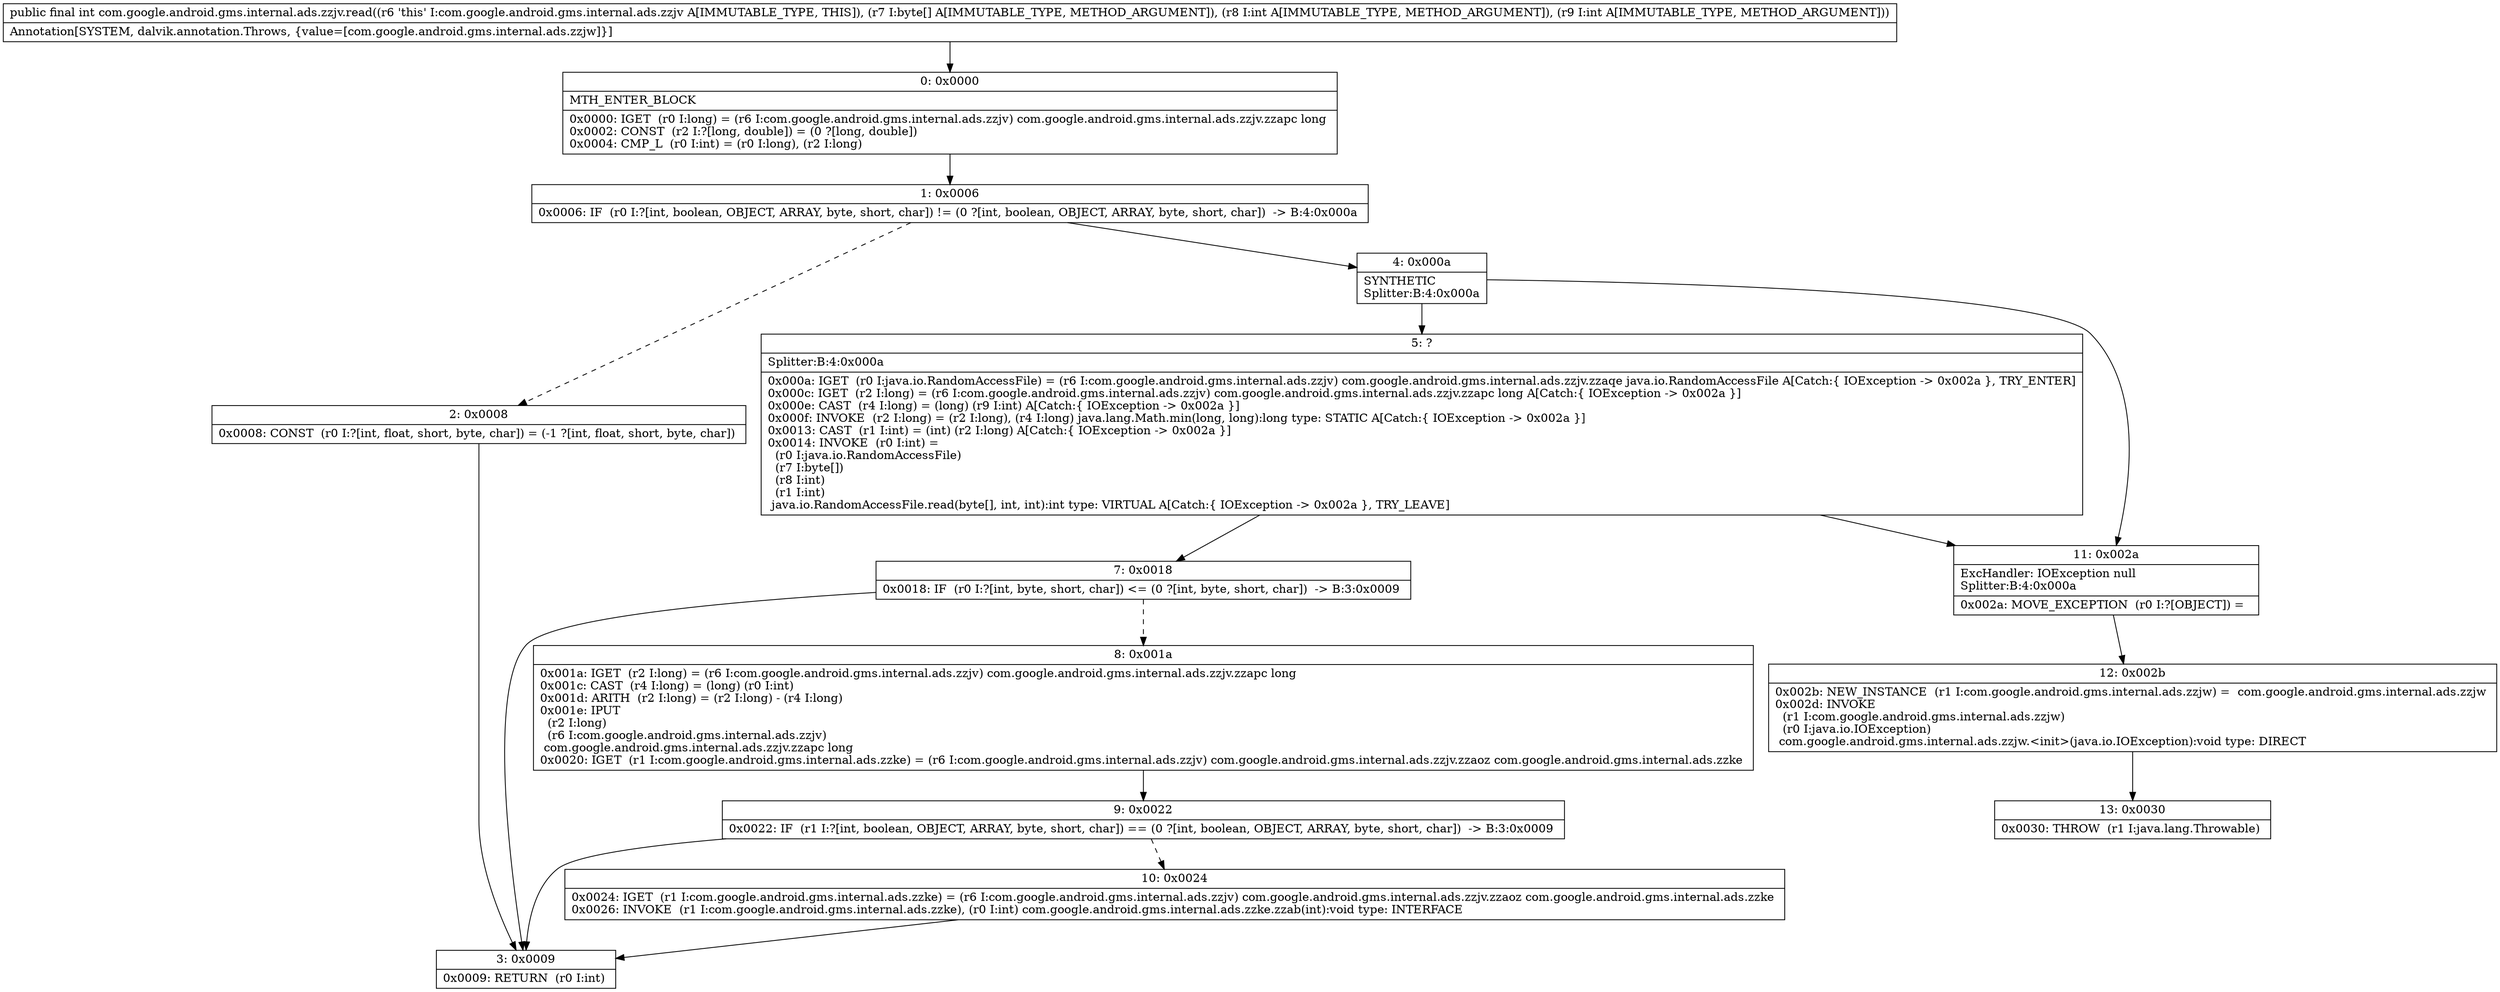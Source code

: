 digraph "CFG forcom.google.android.gms.internal.ads.zzjv.read([BII)I" {
Node_0 [shape=record,label="{0\:\ 0x0000|MTH_ENTER_BLOCK\l|0x0000: IGET  (r0 I:long) = (r6 I:com.google.android.gms.internal.ads.zzjv) com.google.android.gms.internal.ads.zzjv.zzapc long \l0x0002: CONST  (r2 I:?[long, double]) = (0 ?[long, double]) \l0x0004: CMP_L  (r0 I:int) = (r0 I:long), (r2 I:long) \l}"];
Node_1 [shape=record,label="{1\:\ 0x0006|0x0006: IF  (r0 I:?[int, boolean, OBJECT, ARRAY, byte, short, char]) != (0 ?[int, boolean, OBJECT, ARRAY, byte, short, char])  \-\> B:4:0x000a \l}"];
Node_2 [shape=record,label="{2\:\ 0x0008|0x0008: CONST  (r0 I:?[int, float, short, byte, char]) = (\-1 ?[int, float, short, byte, char]) \l}"];
Node_3 [shape=record,label="{3\:\ 0x0009|0x0009: RETURN  (r0 I:int) \l}"];
Node_4 [shape=record,label="{4\:\ 0x000a|SYNTHETIC\lSplitter:B:4:0x000a\l}"];
Node_5 [shape=record,label="{5\:\ ?|Splitter:B:4:0x000a\l|0x000a: IGET  (r0 I:java.io.RandomAccessFile) = (r6 I:com.google.android.gms.internal.ads.zzjv) com.google.android.gms.internal.ads.zzjv.zzaqe java.io.RandomAccessFile A[Catch:\{ IOException \-\> 0x002a \}, TRY_ENTER]\l0x000c: IGET  (r2 I:long) = (r6 I:com.google.android.gms.internal.ads.zzjv) com.google.android.gms.internal.ads.zzjv.zzapc long A[Catch:\{ IOException \-\> 0x002a \}]\l0x000e: CAST  (r4 I:long) = (long) (r9 I:int) A[Catch:\{ IOException \-\> 0x002a \}]\l0x000f: INVOKE  (r2 I:long) = (r2 I:long), (r4 I:long) java.lang.Math.min(long, long):long type: STATIC A[Catch:\{ IOException \-\> 0x002a \}]\l0x0013: CAST  (r1 I:int) = (int) (r2 I:long) A[Catch:\{ IOException \-\> 0x002a \}]\l0x0014: INVOKE  (r0 I:int) = \l  (r0 I:java.io.RandomAccessFile)\l  (r7 I:byte[])\l  (r8 I:int)\l  (r1 I:int)\l java.io.RandomAccessFile.read(byte[], int, int):int type: VIRTUAL A[Catch:\{ IOException \-\> 0x002a \}, TRY_LEAVE]\l}"];
Node_7 [shape=record,label="{7\:\ 0x0018|0x0018: IF  (r0 I:?[int, byte, short, char]) \<= (0 ?[int, byte, short, char])  \-\> B:3:0x0009 \l}"];
Node_8 [shape=record,label="{8\:\ 0x001a|0x001a: IGET  (r2 I:long) = (r6 I:com.google.android.gms.internal.ads.zzjv) com.google.android.gms.internal.ads.zzjv.zzapc long \l0x001c: CAST  (r4 I:long) = (long) (r0 I:int) \l0x001d: ARITH  (r2 I:long) = (r2 I:long) \- (r4 I:long) \l0x001e: IPUT  \l  (r2 I:long)\l  (r6 I:com.google.android.gms.internal.ads.zzjv)\l com.google.android.gms.internal.ads.zzjv.zzapc long \l0x0020: IGET  (r1 I:com.google.android.gms.internal.ads.zzke) = (r6 I:com.google.android.gms.internal.ads.zzjv) com.google.android.gms.internal.ads.zzjv.zzaoz com.google.android.gms.internal.ads.zzke \l}"];
Node_9 [shape=record,label="{9\:\ 0x0022|0x0022: IF  (r1 I:?[int, boolean, OBJECT, ARRAY, byte, short, char]) == (0 ?[int, boolean, OBJECT, ARRAY, byte, short, char])  \-\> B:3:0x0009 \l}"];
Node_10 [shape=record,label="{10\:\ 0x0024|0x0024: IGET  (r1 I:com.google.android.gms.internal.ads.zzke) = (r6 I:com.google.android.gms.internal.ads.zzjv) com.google.android.gms.internal.ads.zzjv.zzaoz com.google.android.gms.internal.ads.zzke \l0x0026: INVOKE  (r1 I:com.google.android.gms.internal.ads.zzke), (r0 I:int) com.google.android.gms.internal.ads.zzke.zzab(int):void type: INTERFACE \l}"];
Node_11 [shape=record,label="{11\:\ 0x002a|ExcHandler: IOException null\lSplitter:B:4:0x000a\l|0x002a: MOVE_EXCEPTION  (r0 I:?[OBJECT]) =  \l}"];
Node_12 [shape=record,label="{12\:\ 0x002b|0x002b: NEW_INSTANCE  (r1 I:com.google.android.gms.internal.ads.zzjw) =  com.google.android.gms.internal.ads.zzjw \l0x002d: INVOKE  \l  (r1 I:com.google.android.gms.internal.ads.zzjw)\l  (r0 I:java.io.IOException)\l com.google.android.gms.internal.ads.zzjw.\<init\>(java.io.IOException):void type: DIRECT \l}"];
Node_13 [shape=record,label="{13\:\ 0x0030|0x0030: THROW  (r1 I:java.lang.Throwable) \l}"];
MethodNode[shape=record,label="{public final int com.google.android.gms.internal.ads.zzjv.read((r6 'this' I:com.google.android.gms.internal.ads.zzjv A[IMMUTABLE_TYPE, THIS]), (r7 I:byte[] A[IMMUTABLE_TYPE, METHOD_ARGUMENT]), (r8 I:int A[IMMUTABLE_TYPE, METHOD_ARGUMENT]), (r9 I:int A[IMMUTABLE_TYPE, METHOD_ARGUMENT]))  | Annotation[SYSTEM, dalvik.annotation.Throws, \{value=[com.google.android.gms.internal.ads.zzjw]\}]\l}"];
MethodNode -> Node_0;
Node_0 -> Node_1;
Node_1 -> Node_2[style=dashed];
Node_1 -> Node_4;
Node_2 -> Node_3;
Node_4 -> Node_5;
Node_4 -> Node_11;
Node_5 -> Node_11;
Node_5 -> Node_7;
Node_7 -> Node_3;
Node_7 -> Node_8[style=dashed];
Node_8 -> Node_9;
Node_9 -> Node_3;
Node_9 -> Node_10[style=dashed];
Node_10 -> Node_3;
Node_11 -> Node_12;
Node_12 -> Node_13;
}

